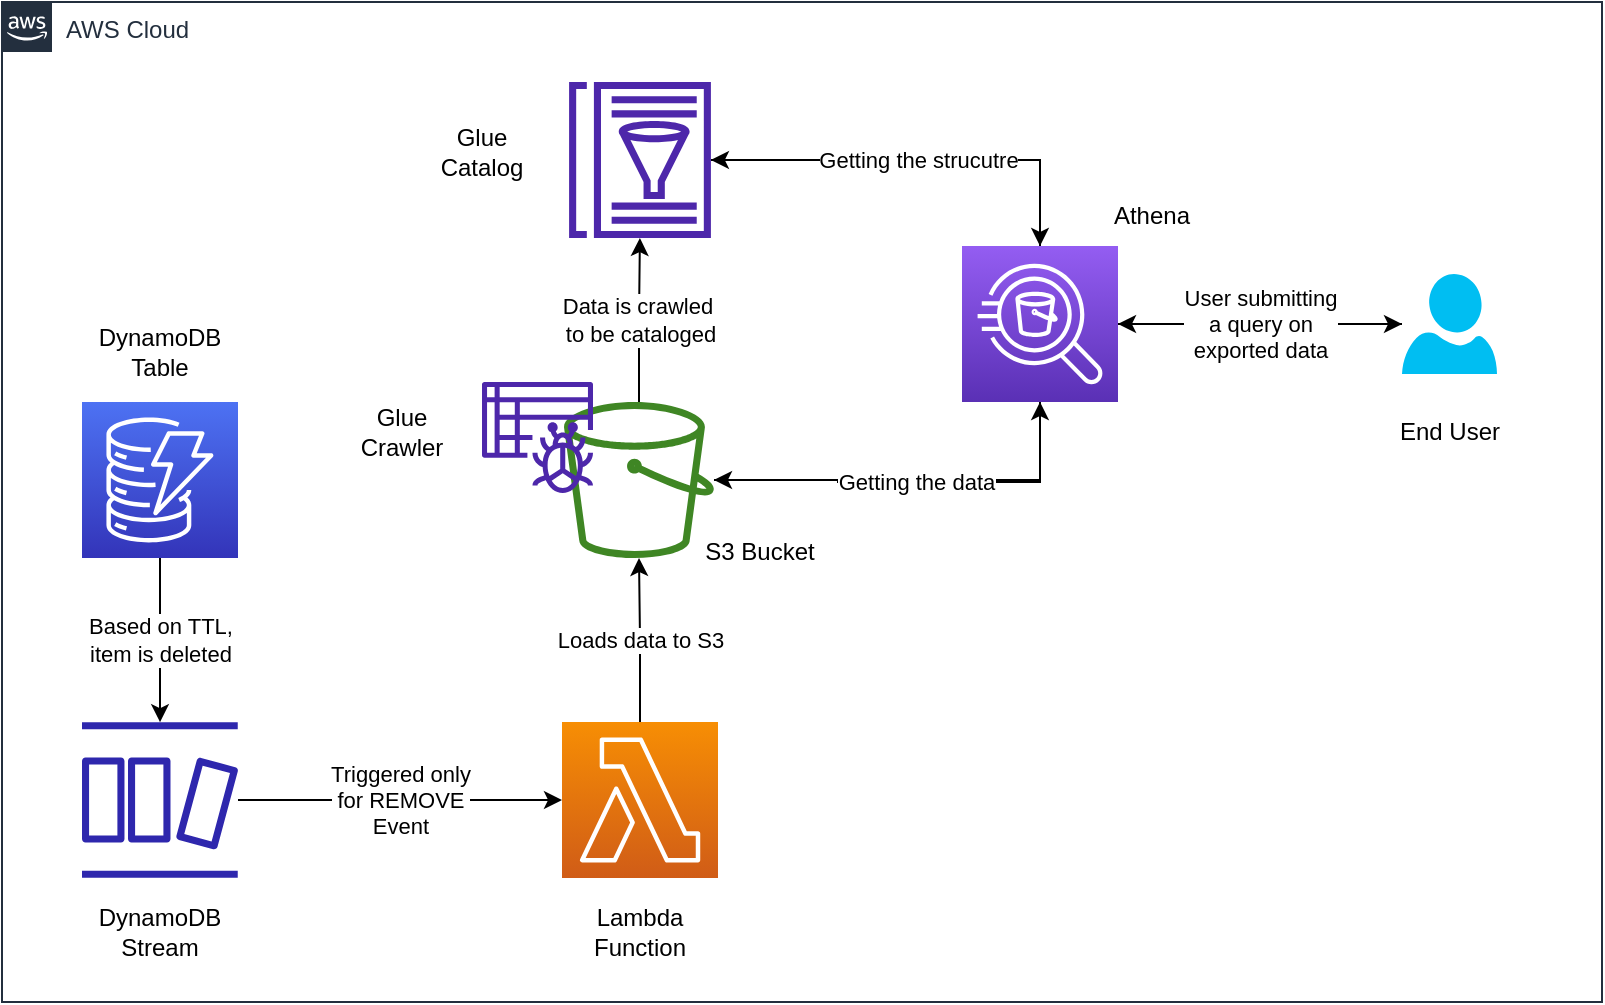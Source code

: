 <mxfile version="20.4.1" type="device"><diagram id="Ht1M8jgEwFfnCIfOTk4-" name="Page-1"><mxGraphModel dx="1026" dy="1350" grid="1" gridSize="10" guides="1" tooltips="1" connect="1" arrows="1" fold="1" page="1" pageScale="1" pageWidth="1169" pageHeight="827" math="0" shadow="0"><root><mxCell id="0"/><mxCell id="1" parent="0"/><mxCell id="UEzPUAAOIrF-is8g5C7q-175" value="AWS Cloud" style="points=[[0,0],[0.25,0],[0.5,0],[0.75,0],[1,0],[1,0.25],[1,0.5],[1,0.75],[1,1],[0.75,1],[0.5,1],[0.25,1],[0,1],[0,0.75],[0,0.5],[0,0.25]];outlineConnect=0;gradientColor=none;html=1;whiteSpace=wrap;fontSize=12;fontStyle=0;shape=mxgraph.aws4.group;grIcon=mxgraph.aws4.group_aws_cloud_alt;strokeColor=#232F3E;fillColor=none;verticalAlign=top;align=left;spacingLeft=30;fontColor=#232F3E;dashed=0;labelBackgroundColor=#ffffff;container=1;pointerEvents=0;collapsible=0;recursiveResize=0;" parent="1" vertex="1"><mxGeometry x="40" y="-720" width="800" height="500" as="geometry"/></mxCell><mxCell id="qoP3VWh-qAma5VuAWAA8-13" value="Data is crawled&amp;nbsp;&lt;br&gt;to be cataloged" style="edgeStyle=orthogonalEdgeStyle;rounded=0;orthogonalLoop=1;jettySize=auto;html=1;" edge="1" parent="1" source="qoP3VWh-qAma5VuAWAA8-1" target="qoP3VWh-qAma5VuAWAA8-5"><mxGeometry relative="1" as="geometry"/></mxCell><mxCell id="qoP3VWh-qAma5VuAWAA8-17" style="edgeStyle=orthogonalEdgeStyle;rounded=0;orthogonalLoop=1;jettySize=auto;html=1;entryX=0.5;entryY=1;entryDx=0;entryDy=0;entryPerimeter=0;" edge="1" parent="1" source="qoP3VWh-qAma5VuAWAA8-1" target="qoP3VWh-qAma5VuAWAA8-7"><mxGeometry relative="1" as="geometry"/></mxCell><mxCell id="qoP3VWh-qAma5VuAWAA8-1" value="" style="sketch=0;outlineConnect=0;fontColor=#232F3E;gradientColor=none;fillColor=#3F8624;strokeColor=none;dashed=0;verticalLabelPosition=bottom;verticalAlign=top;align=center;html=1;fontSize=12;fontStyle=0;aspect=fixed;pointerEvents=1;shape=mxgraph.aws4.bucket;" vertex="1" parent="1"><mxGeometry x="321" y="-520" width="75" height="78" as="geometry"/></mxCell><mxCell id="qoP3VWh-qAma5VuAWAA8-10" value="Based on TTL,&lt;br&gt;item is deleted" style="edgeStyle=orthogonalEdgeStyle;rounded=0;orthogonalLoop=1;jettySize=auto;html=1;" edge="1" parent="1" source="qoP3VWh-qAma5VuAWAA8-2" target="qoP3VWh-qAma5VuAWAA8-3"><mxGeometry relative="1" as="geometry"/></mxCell><mxCell id="qoP3VWh-qAma5VuAWAA8-2" value="" style="sketch=0;points=[[0,0,0],[0.25,0,0],[0.5,0,0],[0.75,0,0],[1,0,0],[0,1,0],[0.25,1,0],[0.5,1,0],[0.75,1,0],[1,1,0],[0,0.25,0],[0,0.5,0],[0,0.75,0],[1,0.25,0],[1,0.5,0],[1,0.75,0]];outlineConnect=0;fontColor=#232F3E;gradientColor=#4D72F3;gradientDirection=north;fillColor=#3334B9;strokeColor=#ffffff;dashed=0;verticalLabelPosition=bottom;verticalAlign=top;align=center;html=1;fontSize=12;fontStyle=0;aspect=fixed;shape=mxgraph.aws4.resourceIcon;resIcon=mxgraph.aws4.dynamodb;" vertex="1" parent="1"><mxGeometry x="80" y="-520" width="78" height="78" as="geometry"/></mxCell><mxCell id="qoP3VWh-qAma5VuAWAA8-11" value="Triggered only&lt;br&gt;for REMOVE&lt;br&gt;Event" style="edgeStyle=orthogonalEdgeStyle;rounded=0;orthogonalLoop=1;jettySize=auto;html=1;entryX=0;entryY=0.5;entryDx=0;entryDy=0;entryPerimeter=0;" edge="1" parent="1" source="qoP3VWh-qAma5VuAWAA8-3" target="qoP3VWh-qAma5VuAWAA8-4"><mxGeometry relative="1" as="geometry"/></mxCell><mxCell id="qoP3VWh-qAma5VuAWAA8-3" value="" style="sketch=0;outlineConnect=0;fontColor=#232F3E;gradientColor=none;fillColor=#2E27AD;strokeColor=none;dashed=0;verticalLabelPosition=bottom;verticalAlign=top;align=center;html=1;fontSize=12;fontStyle=0;aspect=fixed;pointerEvents=1;shape=mxgraph.aws4.dynamodb_stream;" vertex="1" parent="1"><mxGeometry x="80" y="-360" width="78" height="78" as="geometry"/></mxCell><mxCell id="qoP3VWh-qAma5VuAWAA8-12" value="Loads data to S3" style="edgeStyle=orthogonalEdgeStyle;rounded=0;orthogonalLoop=1;jettySize=auto;html=1;" edge="1" parent="1" source="qoP3VWh-qAma5VuAWAA8-4" target="qoP3VWh-qAma5VuAWAA8-1"><mxGeometry relative="1" as="geometry"/></mxCell><mxCell id="qoP3VWh-qAma5VuAWAA8-4" value="" style="sketch=0;points=[[0,0,0],[0.25,0,0],[0.5,0,0],[0.75,0,0],[1,0,0],[0,1,0],[0.25,1,0],[0.5,1,0],[0.75,1,0],[1,1,0],[0,0.25,0],[0,0.5,0],[0,0.75,0],[1,0.25,0],[1,0.5,0],[1,0.75,0]];outlineConnect=0;fontColor=#232F3E;gradientColor=#F78E04;gradientDirection=north;fillColor=#D05C17;strokeColor=#ffffff;dashed=0;verticalLabelPosition=bottom;verticalAlign=top;align=center;html=1;fontSize=12;fontStyle=0;aspect=fixed;shape=mxgraph.aws4.resourceIcon;resIcon=mxgraph.aws4.lambda;" vertex="1" parent="1"><mxGeometry x="320" y="-360" width="78" height="78" as="geometry"/></mxCell><mxCell id="qoP3VWh-qAma5VuAWAA8-16" style="edgeStyle=orthogonalEdgeStyle;rounded=0;orthogonalLoop=1;jettySize=auto;html=1;entryX=0.5;entryY=0;entryDx=0;entryDy=0;entryPerimeter=0;" edge="1" parent="1" source="qoP3VWh-qAma5VuAWAA8-5" target="qoP3VWh-qAma5VuAWAA8-7"><mxGeometry relative="1" as="geometry"/></mxCell><mxCell id="qoP3VWh-qAma5VuAWAA8-5" value="" style="sketch=0;outlineConnect=0;fontColor=#232F3E;gradientColor=none;fillColor=#4D27AA;strokeColor=none;dashed=0;verticalLabelPosition=bottom;verticalAlign=top;align=center;html=1;fontSize=12;fontStyle=0;aspect=fixed;pointerEvents=1;shape=mxgraph.aws4.glue_data_catalog;" vertex="1" parent="1"><mxGeometry x="323" y="-680" width="72" height="78" as="geometry"/></mxCell><mxCell id="qoP3VWh-qAma5VuAWAA8-6" value="" style="sketch=0;outlineConnect=0;fontColor=#232F3E;gradientColor=none;fillColor=#4D27AA;strokeColor=none;dashed=0;verticalLabelPosition=bottom;verticalAlign=top;align=center;html=1;fontSize=12;fontStyle=0;aspect=fixed;pointerEvents=1;shape=mxgraph.aws4.glue_crawlers;" vertex="1" parent="1"><mxGeometry x="280" y="-530" width="55.5" height="55.5" as="geometry"/></mxCell><mxCell id="qoP3VWh-qAma5VuAWAA8-14" value="Getting the strucutre" style="edgeStyle=orthogonalEdgeStyle;rounded=0;orthogonalLoop=1;jettySize=auto;html=1;" edge="1" parent="1" source="qoP3VWh-qAma5VuAWAA8-7" target="qoP3VWh-qAma5VuAWAA8-5"><mxGeometry relative="1" as="geometry"><Array as="points"><mxPoint x="559" y="-641"/></Array></mxGeometry></mxCell><mxCell id="qoP3VWh-qAma5VuAWAA8-15" value="Getting the data" style="edgeStyle=orthogonalEdgeStyle;rounded=0;orthogonalLoop=1;jettySize=auto;html=1;" edge="1" parent="1" source="qoP3VWh-qAma5VuAWAA8-7" target="qoP3VWh-qAma5VuAWAA8-1"><mxGeometry relative="1" as="geometry"><Array as="points"><mxPoint x="559" y="-480"/><mxPoint x="458" y="-480"/><mxPoint x="458" y="-481"/></Array></mxGeometry></mxCell><mxCell id="qoP3VWh-qAma5VuAWAA8-18" style="edgeStyle=orthogonalEdgeStyle;rounded=0;orthogonalLoop=1;jettySize=auto;html=1;" edge="1" parent="1" source="qoP3VWh-qAma5VuAWAA8-7" target="qoP3VWh-qAma5VuAWAA8-8"><mxGeometry relative="1" as="geometry"/></mxCell><mxCell id="qoP3VWh-qAma5VuAWAA8-7" value="" style="sketch=0;points=[[0,0,0],[0.25,0,0],[0.5,0,0],[0.75,0,0],[1,0,0],[0,1,0],[0.25,1,0],[0.5,1,0],[0.75,1,0],[1,1,0],[0,0.25,0],[0,0.5,0],[0,0.75,0],[1,0.25,0],[1,0.5,0],[1,0.75,0]];outlineConnect=0;fontColor=#232F3E;gradientColor=#945DF2;gradientDirection=north;fillColor=#5A30B5;strokeColor=#ffffff;dashed=0;verticalLabelPosition=bottom;verticalAlign=top;align=center;html=1;fontSize=12;fontStyle=0;aspect=fixed;shape=mxgraph.aws4.resourceIcon;resIcon=mxgraph.aws4.athena;" vertex="1" parent="1"><mxGeometry x="520" y="-598" width="78" height="78" as="geometry"/></mxCell><mxCell id="qoP3VWh-qAma5VuAWAA8-19" value="User submitting&lt;br&gt;a query on &lt;br&gt;exported data" style="edgeStyle=orthogonalEdgeStyle;rounded=0;orthogonalLoop=1;jettySize=auto;html=1;" edge="1" parent="1" source="qoP3VWh-qAma5VuAWAA8-8" target="qoP3VWh-qAma5VuAWAA8-7"><mxGeometry relative="1" as="geometry"/></mxCell><mxCell id="qoP3VWh-qAma5VuAWAA8-8" value="" style="verticalLabelPosition=bottom;html=1;verticalAlign=top;align=center;strokeColor=none;fillColor=#00BEF2;shape=mxgraph.azure.user;" vertex="1" parent="1"><mxGeometry x="740" y="-584" width="47.5" height="50" as="geometry"/></mxCell><mxCell id="qoP3VWh-qAma5VuAWAA8-20" value="DynamoDB Stream" style="text;html=1;strokeColor=none;fillColor=none;align=center;verticalAlign=middle;whiteSpace=wrap;rounded=0;" vertex="1" parent="1"><mxGeometry x="89" y="-270" width="60" height="30" as="geometry"/></mxCell><mxCell id="qoP3VWh-qAma5VuAWAA8-22" value="DynamoDB Table" style="text;html=1;strokeColor=none;fillColor=none;align=center;verticalAlign=middle;whiteSpace=wrap;rounded=0;" vertex="1" parent="1"><mxGeometry x="89" y="-560" width="60" height="30" as="geometry"/></mxCell><mxCell id="qoP3VWh-qAma5VuAWAA8-23" value="Lambda Function" style="text;html=1;strokeColor=none;fillColor=none;align=center;verticalAlign=middle;whiteSpace=wrap;rounded=0;" vertex="1" parent="1"><mxGeometry x="329" y="-270" width="60" height="30" as="geometry"/></mxCell><mxCell id="qoP3VWh-qAma5VuAWAA8-24" value="S3 Bucket" style="text;html=1;strokeColor=none;fillColor=none;align=center;verticalAlign=middle;whiteSpace=wrap;rounded=0;" vertex="1" parent="1"><mxGeometry x="389" y="-460" width="60" height="30" as="geometry"/></mxCell><mxCell id="qoP3VWh-qAma5VuAWAA8-25" value="Glue Catalog" style="text;html=1;strokeColor=none;fillColor=none;align=center;verticalAlign=middle;whiteSpace=wrap;rounded=0;" vertex="1" parent="1"><mxGeometry x="250" y="-660" width="60" height="30" as="geometry"/></mxCell><mxCell id="qoP3VWh-qAma5VuAWAA8-26" value="Glue Crawler" style="text;html=1;strokeColor=none;fillColor=none;align=center;verticalAlign=middle;whiteSpace=wrap;rounded=0;" vertex="1" parent="1"><mxGeometry x="210" y="-520" width="60" height="30" as="geometry"/></mxCell><mxCell id="qoP3VWh-qAma5VuAWAA8-27" value="Athena" style="text;html=1;strokeColor=none;fillColor=none;align=center;verticalAlign=middle;whiteSpace=wrap;rounded=0;" vertex="1" parent="1"><mxGeometry x="585" y="-628" width="60" height="30" as="geometry"/></mxCell><mxCell id="qoP3VWh-qAma5VuAWAA8-28" value="End User" style="text;html=1;strokeColor=none;fillColor=none;align=center;verticalAlign=middle;whiteSpace=wrap;rounded=0;" vertex="1" parent="1"><mxGeometry x="733.75" y="-520" width="60" height="30" as="geometry"/></mxCell></root></mxGraphModel></diagram></mxfile>